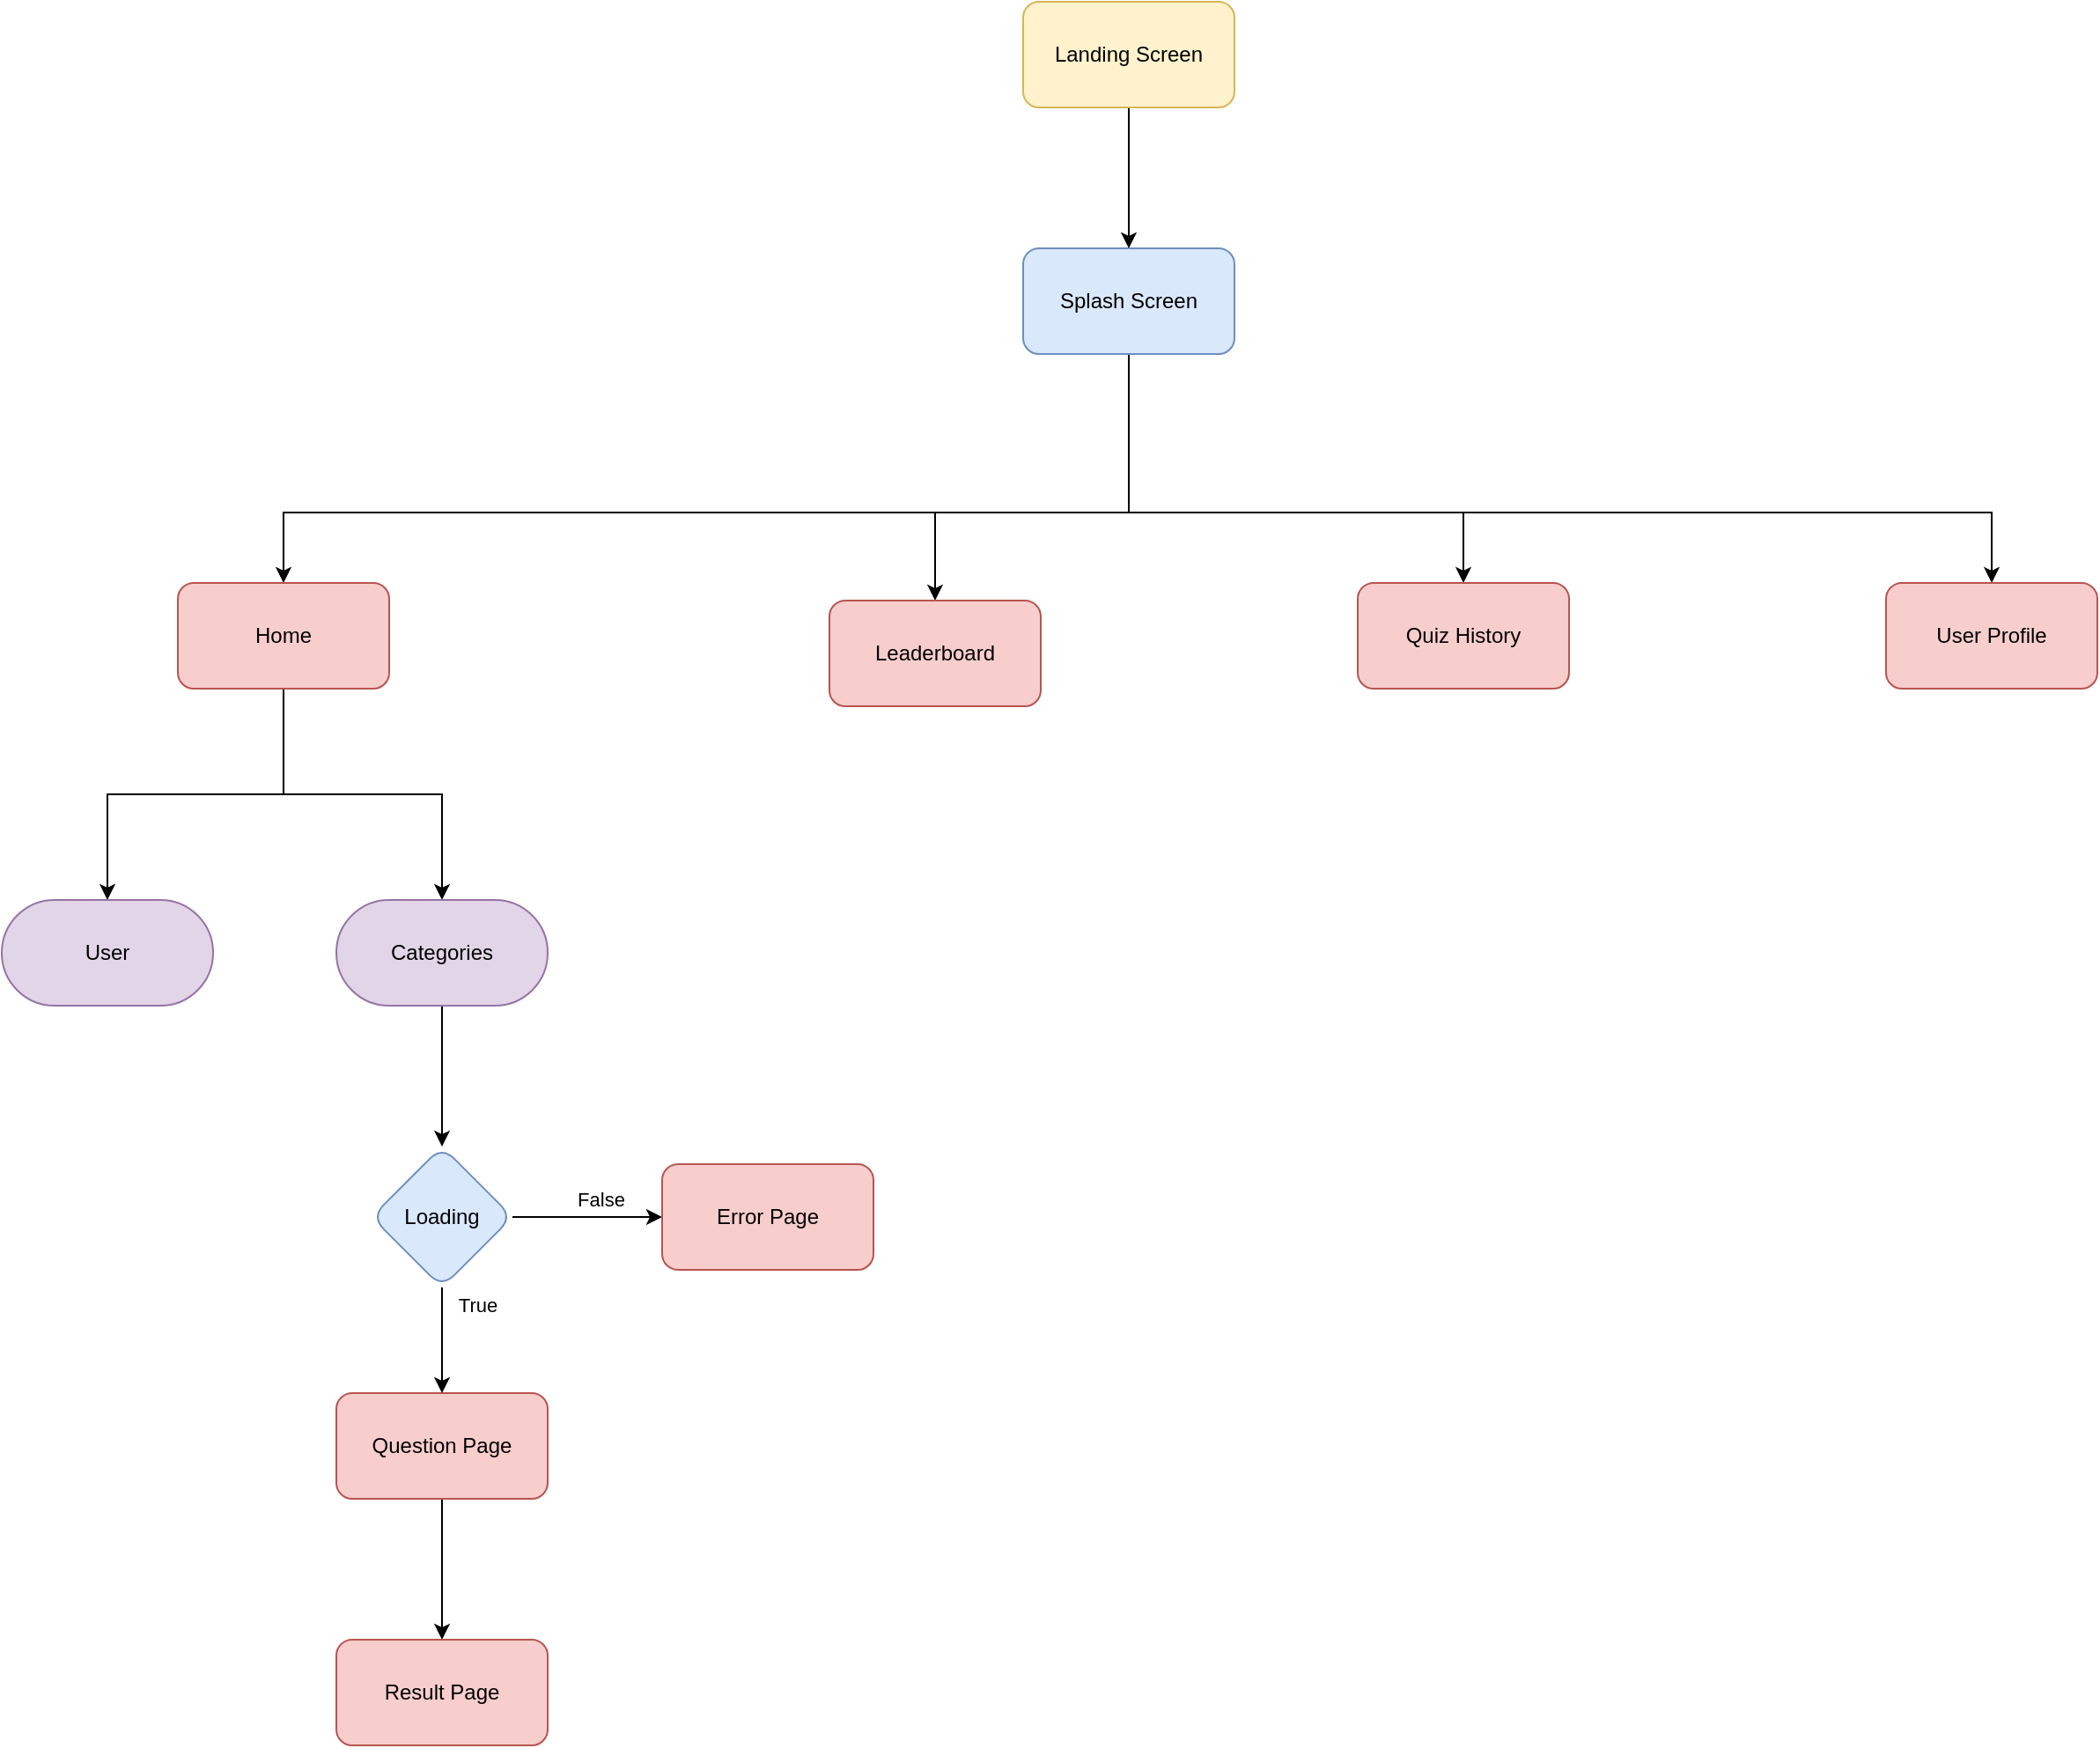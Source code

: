 <mxfile version="17.4.5" type="github">
  <diagram id="r85W_lFaW2qg85bilHJI" name="Page-1">
    <mxGraphModel dx="2943" dy="2456" grid="1" gridSize="10" guides="1" tooltips="1" connect="1" arrows="1" fold="1" page="1" pageScale="1" pageWidth="850" pageHeight="1100" math="0" shadow="0">
      <root>
        <mxCell id="0" />
        <mxCell id="1" parent="0" />
        <mxCell id="HrsS4rz3L-KnJRJTXIfa-3" value="" style="edgeStyle=elbowEdgeStyle;rounded=0;orthogonalLoop=1;jettySize=auto;html=1;elbow=vertical;" parent="1" source="HrsS4rz3L-KnJRJTXIfa-1" target="HrsS4rz3L-KnJRJTXIfa-2" edge="1">
          <mxGeometry relative="1" as="geometry" />
        </mxCell>
        <mxCell id="HrsS4rz3L-KnJRJTXIfa-6" value="" style="edgeStyle=elbowEdgeStyle;rounded=0;orthogonalLoop=1;jettySize=auto;html=1;elbow=vertical;" parent="1" source="HrsS4rz3L-KnJRJTXIfa-1" target="HrsS4rz3L-KnJRJTXIfa-5" edge="1">
          <mxGeometry relative="1" as="geometry" />
        </mxCell>
        <mxCell id="HrsS4rz3L-KnJRJTXIfa-8" value="" style="edgeStyle=elbowEdgeStyle;rounded=0;orthogonalLoop=1;jettySize=auto;html=1;elbow=vertical;" parent="1" source="HrsS4rz3L-KnJRJTXIfa-7" target="HrsS4rz3L-KnJRJTXIfa-1" edge="1">
          <mxGeometry relative="1" as="geometry">
            <Array as="points">
              <mxPoint x="350" y="40" />
            </Array>
          </mxGeometry>
        </mxCell>
        <mxCell id="HrsS4rz3L-KnJRJTXIfa-1" value="Home" style="rounded=1;whiteSpace=wrap;html=1;fillColor=#f8cecc;strokeColor=#b85450;" parent="1" vertex="1">
          <mxGeometry x="-190" y="80" width="120" height="60" as="geometry" />
        </mxCell>
        <mxCell id="HrsS4rz3L-KnJRJTXIfa-2" value="User" style="rounded=1;whiteSpace=wrap;html=1;fontFamily=Helvetica;fontSize=12;arcSize=50;align=center;strokeColor=#9673a6;fillColor=#e1d5e7;" parent="1" vertex="1">
          <mxGeometry x="-290" y="260" width="120" height="60" as="geometry" />
        </mxCell>
        <mxCell id="HrsS4rz3L-KnJRJTXIfa-25" value="" style="edgeStyle=elbowEdgeStyle;shape=connector;rounded=0;orthogonalLoop=1;jettySize=auto;elbow=vertical;html=1;labelBackgroundColor=default;fontFamily=Helvetica;fontSize=11;fontColor=default;endArrow=classic;strokeColor=default;" parent="1" source="HrsS4rz3L-KnJRJTXIfa-5" target="HrsS4rz3L-KnJRJTXIfa-23" edge="1">
          <mxGeometry relative="1" as="geometry" />
        </mxCell>
        <mxCell id="HrsS4rz3L-KnJRJTXIfa-5" value="Categories" style="rounded=1;whiteSpace=wrap;html=1;fontFamily=Helvetica;fontSize=12;arcSize=50;align=center;strokeColor=#9673a6;fillColor=#e1d5e7;" parent="1" vertex="1">
          <mxGeometry x="-100" y="260" width="120" height="60" as="geometry" />
        </mxCell>
        <mxCell id="HrsS4rz3L-KnJRJTXIfa-10" value="" style="edgeStyle=elbowEdgeStyle;shape=connector;rounded=0;orthogonalLoop=1;jettySize=auto;elbow=vertical;html=1;labelBackgroundColor=default;fontFamily=Helvetica;fontSize=11;fontColor=default;endArrow=classic;strokeColor=default;" parent="1" source="HrsS4rz3L-KnJRJTXIfa-7" target="HrsS4rz3L-KnJRJTXIfa-9" edge="1">
          <mxGeometry relative="1" as="geometry">
            <Array as="points">
              <mxPoint x="240" y="40" />
            </Array>
          </mxGeometry>
        </mxCell>
        <mxCell id="HrsS4rz3L-KnJRJTXIfa-12" value="" style="edgeStyle=elbowEdgeStyle;shape=connector;rounded=0;orthogonalLoop=1;jettySize=auto;elbow=vertical;html=1;labelBackgroundColor=default;fontFamily=Helvetica;fontSize=11;fontColor=default;endArrow=classic;strokeColor=default;" parent="1" source="HrsS4rz3L-KnJRJTXIfa-7" target="HrsS4rz3L-KnJRJTXIfa-11" edge="1">
          <mxGeometry relative="1" as="geometry">
            <Array as="points">
              <mxPoint x="470" y="40" />
            </Array>
          </mxGeometry>
        </mxCell>
        <mxCell id="HrsS4rz3L-KnJRJTXIfa-14" value="" style="edgeStyle=elbowEdgeStyle;shape=connector;rounded=0;orthogonalLoop=1;jettySize=auto;elbow=vertical;html=1;labelBackgroundColor=default;fontFamily=Helvetica;fontSize=11;fontColor=default;endArrow=classic;strokeColor=default;" parent="1" source="HrsS4rz3L-KnJRJTXIfa-7" target="HrsS4rz3L-KnJRJTXIfa-13" edge="1">
          <mxGeometry relative="1" as="geometry">
            <Array as="points">
              <mxPoint x="510" y="40" />
            </Array>
          </mxGeometry>
        </mxCell>
        <mxCell id="GPSS0VCo-oDMTIZu6hSv-3" value="" style="edgeStyle=elbowEdgeStyle;shape=connector;rounded=0;orthogonalLoop=1;jettySize=auto;elbow=vertical;html=1;labelBackgroundColor=default;fontFamily=Helvetica;fontSize=11;fontColor=default;endArrow=classic;strokeColor=default;" edge="1" parent="1" source="HrsS4rz3L-KnJRJTXIfa-7" target="GPSS0VCo-oDMTIZu6hSv-2">
          <mxGeometry relative="1" as="geometry" />
        </mxCell>
        <mxCell id="HrsS4rz3L-KnJRJTXIfa-7" value="Landing Screen" style="whiteSpace=wrap;html=1;rounded=1;fillColor=#fff2cc;strokeColor=#d6b656;" parent="1" vertex="1">
          <mxGeometry x="290" y="-250" width="120" height="60" as="geometry" />
        </mxCell>
        <mxCell id="HrsS4rz3L-KnJRJTXIfa-9" value="Leaderboard" style="whiteSpace=wrap;html=1;rounded=1;fillColor=#f8cecc;strokeColor=#b85450;" parent="1" vertex="1">
          <mxGeometry x="180" y="90" width="120" height="60" as="geometry" />
        </mxCell>
        <mxCell id="HrsS4rz3L-KnJRJTXIfa-11" value="Quiz History" style="whiteSpace=wrap;html=1;rounded=1;fillColor=#f8cecc;strokeColor=#b85450;" parent="1" vertex="1">
          <mxGeometry x="480" y="80" width="120" height="60" as="geometry" />
        </mxCell>
        <mxCell id="HrsS4rz3L-KnJRJTXIfa-13" value="User Profile" style="whiteSpace=wrap;html=1;rounded=1;fillColor=#f8cecc;strokeColor=#b85450;" parent="1" vertex="1">
          <mxGeometry x="780" y="80" width="120" height="60" as="geometry" />
        </mxCell>
        <mxCell id="HrsS4rz3L-KnJRJTXIfa-20" value="" style="edgeStyle=elbowEdgeStyle;shape=connector;rounded=0;orthogonalLoop=1;jettySize=auto;elbow=vertical;html=1;labelBackgroundColor=default;fontFamily=Helvetica;fontSize=11;fontColor=default;endArrow=classic;strokeColor=default;" parent="1" source="HrsS4rz3L-KnJRJTXIfa-17" target="HrsS4rz3L-KnJRJTXIfa-19" edge="1">
          <mxGeometry relative="1" as="geometry" />
        </mxCell>
        <mxCell id="HrsS4rz3L-KnJRJTXIfa-17" value="Question Page" style="whiteSpace=wrap;html=1;rounded=1;fillColor=#f8cecc;strokeColor=#b85450;" parent="1" vertex="1">
          <mxGeometry x="-100" y="540" width="120" height="60" as="geometry" />
        </mxCell>
        <mxCell id="HrsS4rz3L-KnJRJTXIfa-19" value="Result Page" style="whiteSpace=wrap;html=1;rounded=1;fillColor=#f8cecc;strokeColor=#b85450;" parent="1" vertex="1">
          <mxGeometry x="-100" y="680" width="120" height="60" as="geometry" />
        </mxCell>
        <mxCell id="HrsS4rz3L-KnJRJTXIfa-26" value="" style="edgeStyle=elbowEdgeStyle;shape=connector;rounded=0;orthogonalLoop=1;jettySize=auto;elbow=vertical;html=1;labelBackgroundColor=default;fontFamily=Helvetica;fontSize=11;fontColor=default;endArrow=classic;strokeColor=default;" parent="1" source="HrsS4rz3L-KnJRJTXIfa-23" target="HrsS4rz3L-KnJRJTXIfa-17" edge="1">
          <mxGeometry relative="1" as="geometry" />
        </mxCell>
        <mxCell id="HrsS4rz3L-KnJRJTXIfa-28" value="" style="edgeStyle=elbowEdgeStyle;shape=connector;rounded=0;orthogonalLoop=1;jettySize=auto;elbow=vertical;html=1;labelBackgroundColor=default;fontFamily=Helvetica;fontSize=11;fontColor=default;endArrow=classic;strokeColor=default;" parent="1" source="HrsS4rz3L-KnJRJTXIfa-23" target="HrsS4rz3L-KnJRJTXIfa-27" edge="1">
          <mxGeometry relative="1" as="geometry" />
        </mxCell>
        <mxCell id="HrsS4rz3L-KnJRJTXIfa-23" value="Loading" style="rhombus;whiteSpace=wrap;html=1;rounded=1;fillColor=#dae8fc;strokeColor=#6c8ebf;" parent="1" vertex="1">
          <mxGeometry x="-80" y="400" width="80" height="80" as="geometry" />
        </mxCell>
        <mxCell id="HrsS4rz3L-KnJRJTXIfa-27" value="Error Page" style="whiteSpace=wrap;html=1;rounded=1;fillColor=#f8cecc;strokeColor=#b85450;" parent="1" vertex="1">
          <mxGeometry x="85" y="410" width="120" height="60" as="geometry" />
        </mxCell>
        <mxCell id="HrsS4rz3L-KnJRJTXIfa-48" value="False" style="text;html=1;align=center;verticalAlign=middle;resizable=0;points=[];autosize=1;strokeColor=none;fillColor=none;fontSize=11;fontFamily=Helvetica;fontColor=default;" parent="1" vertex="1">
          <mxGeometry x="30" y="420" width="40" height="20" as="geometry" />
        </mxCell>
        <mxCell id="HrsS4rz3L-KnJRJTXIfa-50" value="True" style="text;html=1;align=center;verticalAlign=middle;resizable=0;points=[];autosize=1;strokeColor=none;fillColor=none;fontSize=11;fontFamily=Helvetica;fontColor=default;" parent="1" vertex="1">
          <mxGeometry x="-40" y="480" width="40" height="20" as="geometry" />
        </mxCell>
        <mxCell id="GPSS0VCo-oDMTIZu6hSv-2" value="&lt;br&gt;&lt;div&gt;Splash Screen&lt;/div&gt;&lt;div&gt;&lt;br&gt;&lt;/div&gt;" style="whiteSpace=wrap;html=1;fillColor=#dae8fc;strokeColor=#6c8ebf;rounded=1;" vertex="1" parent="1">
          <mxGeometry x="290" y="-110" width="120" height="60" as="geometry" />
        </mxCell>
      </root>
    </mxGraphModel>
  </diagram>
</mxfile>
